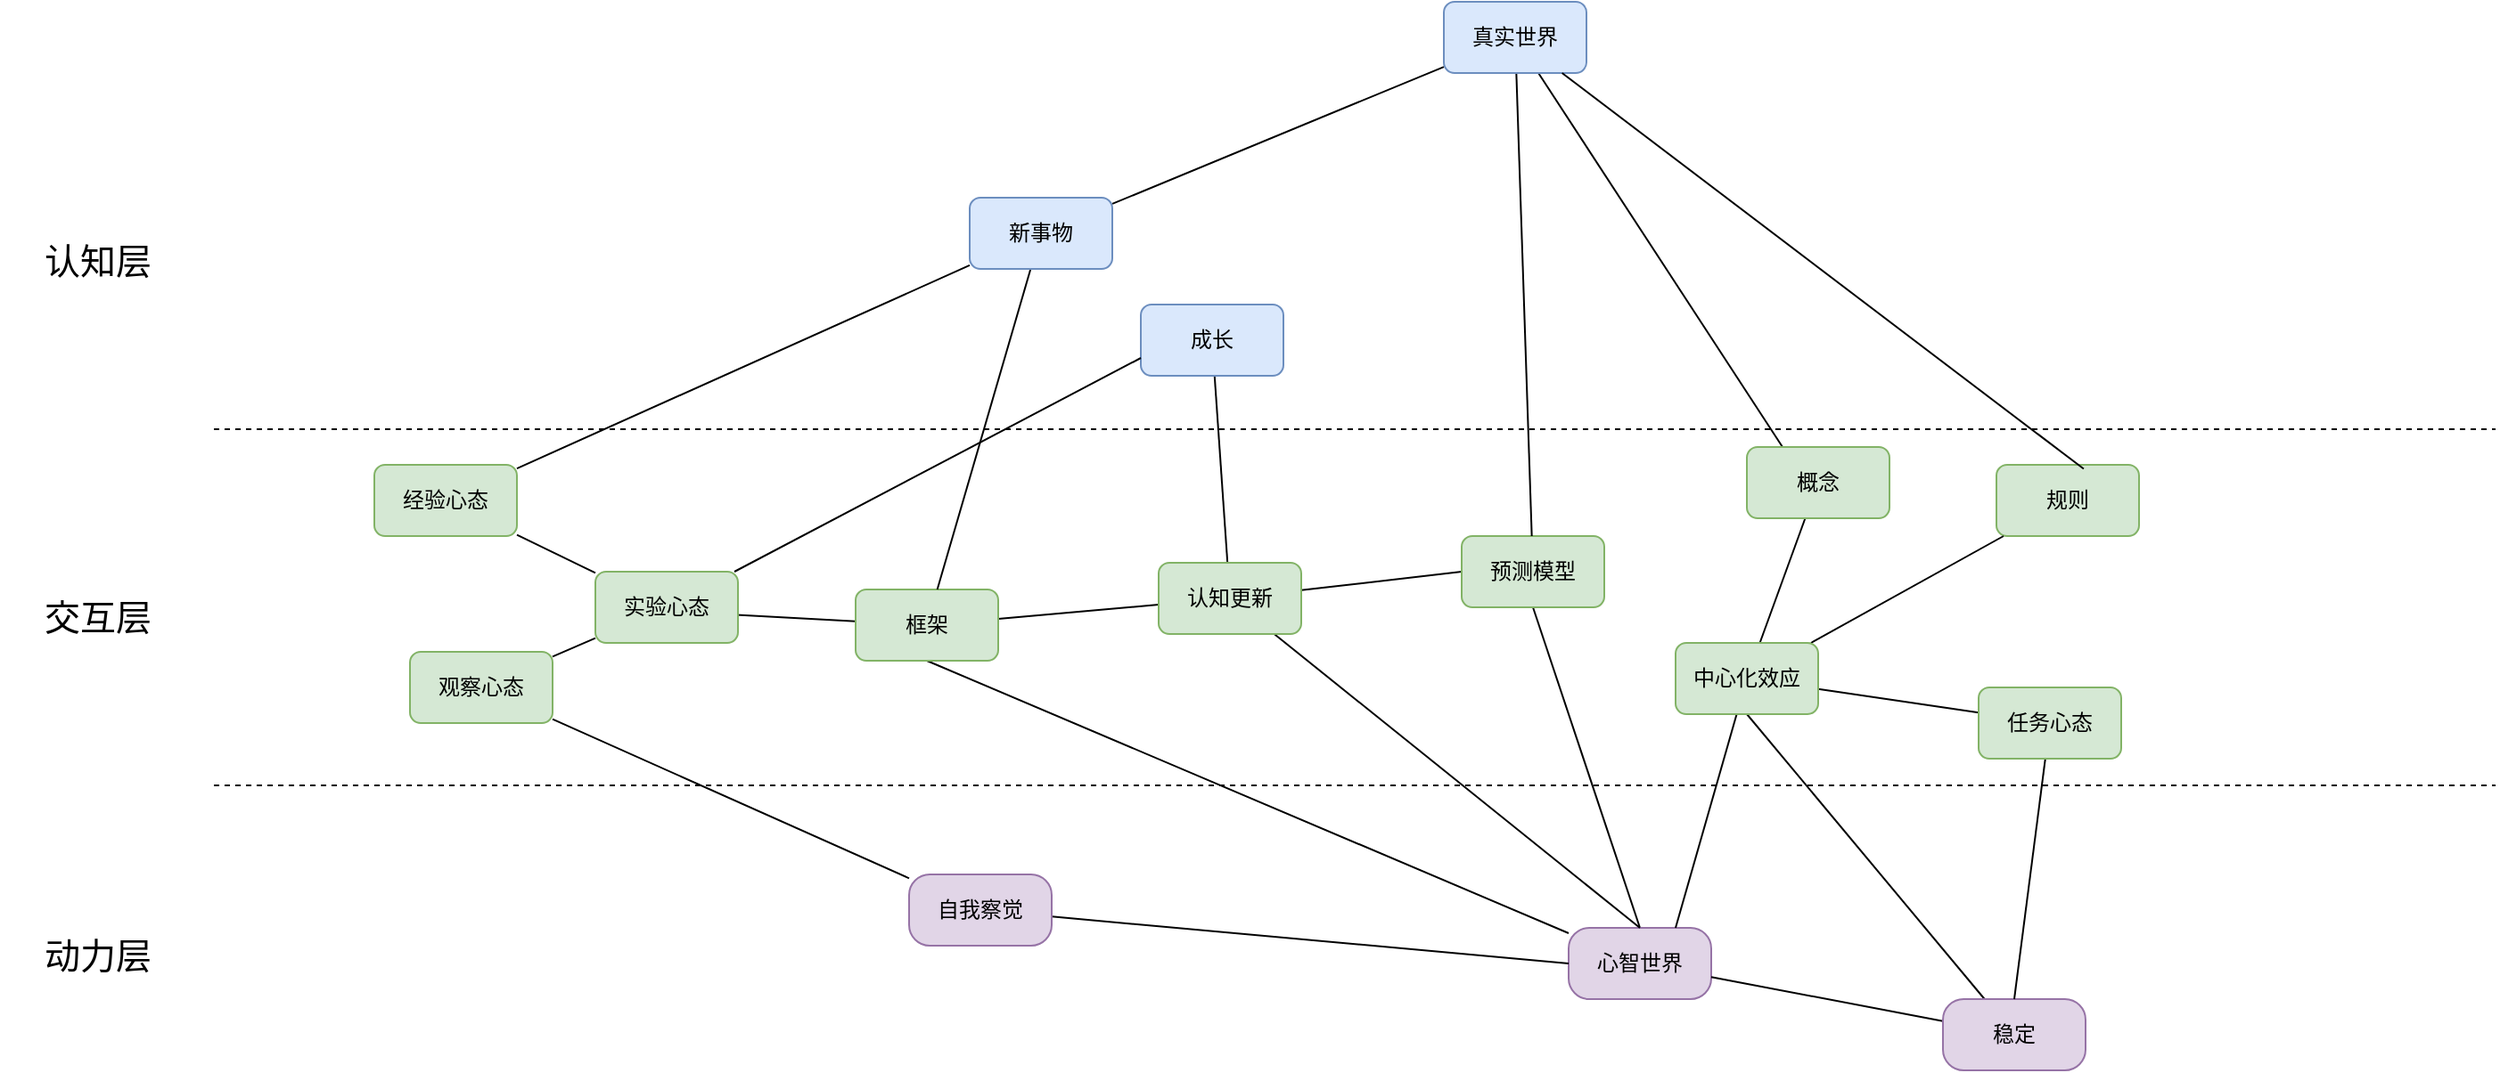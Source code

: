 <mxfile version="24.5.3" type="github">
  <diagram name="第 1 页" id="mk2vvSWg7PKWHR4TqIGU">
    <mxGraphModel dx="1134" dy="593" grid="1" gridSize="10" guides="1" tooltips="1" connect="1" arrows="1" fold="1" page="1" pageScale="1" pageWidth="827" pageHeight="1169" math="0" shadow="0">
      <root>
        <mxCell id="0" />
        <mxCell id="1" parent="0" />
        <mxCell id="l2Wfg2gdX9lSR1tj45w3-1" value="" style="endArrow=none;dashed=1;html=1;rounded=0;" edge="1" parent="1">
          <mxGeometry width="50" height="50" relative="1" as="geometry">
            <mxPoint x="160" y="440" as="sourcePoint" />
            <mxPoint x="1440" y="440" as="targetPoint" />
          </mxGeometry>
        </mxCell>
        <mxCell id="l2Wfg2gdX9lSR1tj45w3-2" value="" style="endArrow=none;dashed=1;html=1;rounded=0;" edge="1" parent="1">
          <mxGeometry width="50" height="50" relative="1" as="geometry">
            <mxPoint x="160" y="640" as="sourcePoint" />
            <mxPoint x="1440" y="640" as="targetPoint" />
          </mxGeometry>
        </mxCell>
        <mxCell id="l2Wfg2gdX9lSR1tj45w3-3" value="认知层" style="text;html=1;strokeColor=none;fillColor=none;align=center;verticalAlign=middle;whiteSpace=wrap;rounded=0;fontSize=20;" vertex="1" parent="1">
          <mxGeometry x="40" y="330" width="110" height="30" as="geometry" />
        </mxCell>
        <mxCell id="l2Wfg2gdX9lSR1tj45w3-4" value="交互层" style="text;html=1;strokeColor=none;fillColor=none;align=center;verticalAlign=middle;whiteSpace=wrap;rounded=0;fontSize=20;" vertex="1" parent="1">
          <mxGeometry x="40" y="530" width="110" height="30" as="geometry" />
        </mxCell>
        <mxCell id="l2Wfg2gdX9lSR1tj45w3-5" value="动力层" style="text;html=1;strokeColor=none;fillColor=none;align=center;verticalAlign=middle;whiteSpace=wrap;rounded=0;fontSize=20;" vertex="1" parent="1">
          <mxGeometry x="40" y="720" width="110" height="30" as="geometry" />
        </mxCell>
        <mxCell id="l2Wfg2gdX9lSR1tj45w3-60" style="rounded=0;orthogonalLoop=1;jettySize=auto;html=1;endArrow=none;endFill=0;" edge="1" parent="1" source="l2Wfg2gdX9lSR1tj45w3-41" target="l2Wfg2gdX9lSR1tj45w3-48">
          <mxGeometry relative="1" as="geometry" />
        </mxCell>
        <mxCell id="l2Wfg2gdX9lSR1tj45w3-41" value="成长" style="rounded=1;whiteSpace=wrap;html=1;fillColor=#dae8fc;strokeColor=#6c8ebf;" vertex="1" parent="1">
          <mxGeometry x="680" y="370" width="80" height="40" as="geometry" />
        </mxCell>
        <mxCell id="l2Wfg2gdX9lSR1tj45w3-65" style="edgeStyle=none;rounded=0;orthogonalLoop=1;jettySize=auto;html=1;entryX=0.5;entryY=1;entryDx=0;entryDy=0;strokeColor=default;align=center;verticalAlign=middle;fontFamily=Helvetica;fontSize=11;fontColor=default;labelBackgroundColor=default;endArrow=none;endFill=0;" edge="1" parent="1" target="l2Wfg2gdX9lSR1tj45w3-64">
          <mxGeometry relative="1" as="geometry">
            <mxPoint x="960" y="720" as="sourcePoint" />
          </mxGeometry>
        </mxCell>
        <mxCell id="l2Wfg2gdX9lSR1tj45w3-82" style="edgeStyle=none;rounded=0;orthogonalLoop=1;jettySize=auto;html=1;entryX=0.5;entryY=1;entryDx=0;entryDy=0;strokeColor=default;align=center;verticalAlign=middle;fontFamily=Helvetica;fontSize=11;fontColor=default;labelBackgroundColor=default;endArrow=none;endFill=0;" edge="1" parent="1" source="l2Wfg2gdX9lSR1tj45w3-46" target="l2Wfg2gdX9lSR1tj45w3-71">
          <mxGeometry relative="1" as="geometry" />
        </mxCell>
        <mxCell id="l2Wfg2gdX9lSR1tj45w3-46" value="心智世界" style="rounded=1;whiteSpace=wrap;html=1;fillColor=#e1d5e7;strokeColor=#9673a6;arcSize=29;" vertex="1" parent="1">
          <mxGeometry x="920" y="720" width="80" height="40" as="geometry" />
        </mxCell>
        <mxCell id="l2Wfg2gdX9lSR1tj45w3-61" style="edgeStyle=none;rounded=0;orthogonalLoop=1;jettySize=auto;html=1;entryX=0.5;entryY=0;entryDx=0;entryDy=0;strokeColor=default;align=center;verticalAlign=middle;fontFamily=Helvetica;fontSize=11;fontColor=default;labelBackgroundColor=default;endArrow=none;endFill=0;" edge="1" parent="1" source="l2Wfg2gdX9lSR1tj45w3-48" target="l2Wfg2gdX9lSR1tj45w3-46">
          <mxGeometry relative="1" as="geometry" />
        </mxCell>
        <mxCell id="l2Wfg2gdX9lSR1tj45w3-95" style="edgeStyle=none;rounded=0;orthogonalLoop=1;jettySize=auto;html=1;entryX=0;entryY=0.5;entryDx=0;entryDy=0;strokeColor=default;align=center;verticalAlign=middle;fontFamily=Helvetica;fontSize=11;fontColor=default;labelBackgroundColor=default;endArrow=none;endFill=0;" edge="1" parent="1" source="l2Wfg2gdX9lSR1tj45w3-48" target="l2Wfg2gdX9lSR1tj45w3-64">
          <mxGeometry relative="1" as="geometry" />
        </mxCell>
        <mxCell id="l2Wfg2gdX9lSR1tj45w3-97" style="edgeStyle=none;rounded=0;orthogonalLoop=1;jettySize=auto;html=1;strokeColor=default;align=center;verticalAlign=middle;fontFamily=Helvetica;fontSize=11;fontColor=default;labelBackgroundColor=default;endArrow=none;endFill=0;" edge="1" parent="1" source="l2Wfg2gdX9lSR1tj45w3-48" target="l2Wfg2gdX9lSR1tj45w3-71">
          <mxGeometry relative="1" as="geometry" />
        </mxCell>
        <mxCell id="l2Wfg2gdX9lSR1tj45w3-48" value="认知更新" style="rounded=1;whiteSpace=wrap;html=1;fillColor=#d5e8d4;strokeColor=#82b366;" vertex="1" parent="1">
          <mxGeometry x="690" y="515" width="80" height="40" as="geometry" />
        </mxCell>
        <mxCell id="l2Wfg2gdX9lSR1tj45w3-63" style="edgeStyle=none;rounded=0;orthogonalLoop=1;jettySize=auto;html=1;strokeColor=default;align=center;verticalAlign=middle;fontFamily=Helvetica;fontSize=11;fontColor=default;labelBackgroundColor=default;endArrow=none;endFill=0;" edge="1" parent="1" source="l2Wfg2gdX9lSR1tj45w3-62" target="l2Wfg2gdX9lSR1tj45w3-46">
          <mxGeometry relative="1" as="geometry" />
        </mxCell>
        <mxCell id="l2Wfg2gdX9lSR1tj45w3-81" style="edgeStyle=none;rounded=0;orthogonalLoop=1;jettySize=auto;html=1;entryX=0.5;entryY=1;entryDx=0;entryDy=0;strokeColor=default;align=center;verticalAlign=middle;fontFamily=Helvetica;fontSize=11;fontColor=default;labelBackgroundColor=default;endArrow=none;endFill=0;" edge="1" parent="1" source="l2Wfg2gdX9lSR1tj45w3-62" target="l2Wfg2gdX9lSR1tj45w3-77">
          <mxGeometry relative="1" as="geometry" />
        </mxCell>
        <mxCell id="l2Wfg2gdX9lSR1tj45w3-62" value="稳定" style="rounded=1;whiteSpace=wrap;html=1;fillColor=#e1d5e7;strokeColor=#9673a6;arcSize=29;" vertex="1" parent="1">
          <mxGeometry x="1130" y="760" width="80" height="40" as="geometry" />
        </mxCell>
        <mxCell id="l2Wfg2gdX9lSR1tj45w3-64" value="预测模型" style="rounded=1;whiteSpace=wrap;html=1;fillColor=#d5e8d4;strokeColor=#82b366;" vertex="1" parent="1">
          <mxGeometry x="860" y="500" width="80" height="40" as="geometry" />
        </mxCell>
        <mxCell id="l2Wfg2gdX9lSR1tj45w3-68" style="edgeStyle=none;rounded=0;orthogonalLoop=1;jettySize=auto;html=1;strokeColor=default;align=center;verticalAlign=middle;fontFamily=Helvetica;fontSize=11;fontColor=default;labelBackgroundColor=default;endArrow=none;endFill=0;" edge="1" parent="1" source="l2Wfg2gdX9lSR1tj45w3-67" target="l2Wfg2gdX9lSR1tj45w3-64">
          <mxGeometry relative="1" as="geometry" />
        </mxCell>
        <mxCell id="l2Wfg2gdX9lSR1tj45w3-75" style="edgeStyle=none;rounded=0;orthogonalLoop=1;jettySize=auto;html=1;entryX=0.25;entryY=0;entryDx=0;entryDy=0;strokeColor=default;align=center;verticalAlign=middle;fontFamily=Helvetica;fontSize=11;fontColor=default;labelBackgroundColor=default;endArrow=none;endFill=0;" edge="1" parent="1" source="l2Wfg2gdX9lSR1tj45w3-67" target="l2Wfg2gdX9lSR1tj45w3-70">
          <mxGeometry relative="1" as="geometry" />
        </mxCell>
        <mxCell id="l2Wfg2gdX9lSR1tj45w3-85" style="edgeStyle=none;rounded=0;orthogonalLoop=1;jettySize=auto;html=1;strokeColor=default;align=center;verticalAlign=middle;fontFamily=Helvetica;fontSize=11;fontColor=default;labelBackgroundColor=default;endArrow=none;endFill=0;" edge="1" parent="1" source="l2Wfg2gdX9lSR1tj45w3-67" target="l2Wfg2gdX9lSR1tj45w3-84">
          <mxGeometry relative="1" as="geometry" />
        </mxCell>
        <mxCell id="l2Wfg2gdX9lSR1tj45w3-67" value="真实世界" style="rounded=1;whiteSpace=wrap;html=1;fillColor=#dae8fc;strokeColor=#6c8ebf;" vertex="1" parent="1">
          <mxGeometry x="850" y="200" width="80" height="40" as="geometry" />
        </mxCell>
        <mxCell id="l2Wfg2gdX9lSR1tj45w3-78" style="edgeStyle=none;rounded=0;orthogonalLoop=1;jettySize=auto;html=1;strokeColor=default;align=center;verticalAlign=middle;fontFamily=Helvetica;fontSize=11;fontColor=default;labelBackgroundColor=default;endArrow=none;endFill=0;" edge="1" parent="1" source="l2Wfg2gdX9lSR1tj45w3-70" target="l2Wfg2gdX9lSR1tj45w3-77">
          <mxGeometry relative="1" as="geometry" />
        </mxCell>
        <mxCell id="l2Wfg2gdX9lSR1tj45w3-70" value="概念" style="rounded=1;whiteSpace=wrap;html=1;fillColor=#d5e8d4;strokeColor=#82b366;" vertex="1" parent="1">
          <mxGeometry x="1020" y="450" width="80" height="40" as="geometry" />
        </mxCell>
        <mxCell id="l2Wfg2gdX9lSR1tj45w3-89" style="edgeStyle=none;rounded=0;orthogonalLoop=1;jettySize=auto;html=1;entryX=0;entryY=0.5;entryDx=0;entryDy=0;strokeColor=default;align=center;verticalAlign=middle;fontFamily=Helvetica;fontSize=11;fontColor=default;labelBackgroundColor=default;endArrow=none;endFill=0;" edge="1" parent="1" source="l2Wfg2gdX9lSR1tj45w3-71" target="l2Wfg2gdX9lSR1tj45w3-88">
          <mxGeometry relative="1" as="geometry" />
        </mxCell>
        <mxCell id="l2Wfg2gdX9lSR1tj45w3-71" value="框架" style="rounded=1;whiteSpace=wrap;html=1;fillColor=#d5e8d4;strokeColor=#82b366;" vertex="1" parent="1">
          <mxGeometry x="520" y="530" width="80" height="40" as="geometry" />
        </mxCell>
        <mxCell id="l2Wfg2gdX9lSR1tj45w3-72" value="规则" style="rounded=1;whiteSpace=wrap;html=1;fillColor=#d5e8d4;strokeColor=#82b366;" vertex="1" parent="1">
          <mxGeometry x="1160" y="460" width="80" height="40" as="geometry" />
        </mxCell>
        <mxCell id="l2Wfg2gdX9lSR1tj45w3-76" style="edgeStyle=none;rounded=0;orthogonalLoop=1;jettySize=auto;html=1;entryX=0.612;entryY=0.057;entryDx=0;entryDy=0;entryPerimeter=0;strokeColor=default;align=center;verticalAlign=middle;fontFamily=Helvetica;fontSize=11;fontColor=default;labelBackgroundColor=default;endArrow=none;endFill=0;" edge="1" parent="1" source="l2Wfg2gdX9lSR1tj45w3-67" target="l2Wfg2gdX9lSR1tj45w3-72">
          <mxGeometry relative="1" as="geometry" />
        </mxCell>
        <mxCell id="l2Wfg2gdX9lSR1tj45w3-79" style="edgeStyle=none;rounded=0;orthogonalLoop=1;jettySize=auto;html=1;strokeColor=default;align=center;verticalAlign=middle;fontFamily=Helvetica;fontSize=11;fontColor=default;labelBackgroundColor=default;endArrow=none;endFill=0;" edge="1" parent="1" source="l2Wfg2gdX9lSR1tj45w3-77" target="l2Wfg2gdX9lSR1tj45w3-72">
          <mxGeometry relative="1" as="geometry" />
        </mxCell>
        <mxCell id="l2Wfg2gdX9lSR1tj45w3-80" style="edgeStyle=none;rounded=0;orthogonalLoop=1;jettySize=auto;html=1;entryX=0.75;entryY=0;entryDx=0;entryDy=0;strokeColor=default;align=center;verticalAlign=middle;fontFamily=Helvetica;fontSize=11;fontColor=default;labelBackgroundColor=default;endArrow=none;endFill=0;" edge="1" parent="1" source="l2Wfg2gdX9lSR1tj45w3-77" target="l2Wfg2gdX9lSR1tj45w3-46">
          <mxGeometry relative="1" as="geometry" />
        </mxCell>
        <mxCell id="l2Wfg2gdX9lSR1tj45w3-92" style="edgeStyle=none;rounded=0;orthogonalLoop=1;jettySize=auto;html=1;strokeColor=default;align=center;verticalAlign=middle;fontFamily=Helvetica;fontSize=11;fontColor=default;labelBackgroundColor=default;endArrow=none;endFill=0;" edge="1" parent="1" source="l2Wfg2gdX9lSR1tj45w3-77" target="l2Wfg2gdX9lSR1tj45w3-90">
          <mxGeometry relative="1" as="geometry" />
        </mxCell>
        <mxCell id="l2Wfg2gdX9lSR1tj45w3-77" value="中心化效应" style="rounded=1;whiteSpace=wrap;html=1;fillColor=#d5e8d4;strokeColor=#82b366;" vertex="1" parent="1">
          <mxGeometry x="980" y="560" width="80" height="40" as="geometry" />
        </mxCell>
        <mxCell id="l2Wfg2gdX9lSR1tj45w3-86" style="edgeStyle=none;rounded=0;orthogonalLoop=1;jettySize=auto;html=1;strokeColor=default;align=center;verticalAlign=middle;fontFamily=Helvetica;fontSize=11;fontColor=default;labelBackgroundColor=default;endArrow=none;endFill=0;" edge="1" parent="1" source="l2Wfg2gdX9lSR1tj45w3-84" target="l2Wfg2gdX9lSR1tj45w3-71">
          <mxGeometry relative="1" as="geometry" />
        </mxCell>
        <mxCell id="l2Wfg2gdX9lSR1tj45w3-84" value="新事物" style="rounded=1;whiteSpace=wrap;html=1;fillColor=#dae8fc;strokeColor=#6c8ebf;" vertex="1" parent="1">
          <mxGeometry x="584" y="310" width="80" height="40" as="geometry" />
        </mxCell>
        <mxCell id="l2Wfg2gdX9lSR1tj45w3-98" style="edgeStyle=none;rounded=0;orthogonalLoop=1;jettySize=auto;html=1;entryX=0;entryY=0.75;entryDx=0;entryDy=0;strokeColor=default;align=center;verticalAlign=middle;fontFamily=Helvetica;fontSize=11;fontColor=default;labelBackgroundColor=default;endArrow=none;endFill=0;" edge="1" parent="1" source="l2Wfg2gdX9lSR1tj45w3-88" target="l2Wfg2gdX9lSR1tj45w3-41">
          <mxGeometry relative="1" as="geometry" />
        </mxCell>
        <mxCell id="l2Wfg2gdX9lSR1tj45w3-88" value="实验心态" style="rounded=1;whiteSpace=wrap;html=1;fillColor=#d5e8d4;strokeColor=#82b366;" vertex="1" parent="1">
          <mxGeometry x="374" y="520" width="80" height="40" as="geometry" />
        </mxCell>
        <mxCell id="l2Wfg2gdX9lSR1tj45w3-91" style="edgeStyle=none;rounded=0;orthogonalLoop=1;jettySize=auto;html=1;entryX=0.5;entryY=0;entryDx=0;entryDy=0;strokeColor=default;align=center;verticalAlign=middle;fontFamily=Helvetica;fontSize=11;fontColor=default;labelBackgroundColor=default;endArrow=none;endFill=0;" edge="1" parent="1" source="l2Wfg2gdX9lSR1tj45w3-90" target="l2Wfg2gdX9lSR1tj45w3-62">
          <mxGeometry relative="1" as="geometry" />
        </mxCell>
        <mxCell id="l2Wfg2gdX9lSR1tj45w3-90" value="任务心态" style="rounded=1;whiteSpace=wrap;html=1;fillColor=#d5e8d4;strokeColor=#82b366;" vertex="1" parent="1">
          <mxGeometry x="1150" y="585" width="80" height="40" as="geometry" />
        </mxCell>
        <mxCell id="l2Wfg2gdX9lSR1tj45w3-100" style="edgeStyle=none;rounded=0;orthogonalLoop=1;jettySize=auto;html=1;entryX=0;entryY=0.5;entryDx=0;entryDy=0;strokeColor=default;align=center;verticalAlign=middle;fontFamily=Helvetica;fontSize=11;fontColor=default;labelBackgroundColor=default;endArrow=none;endFill=0;" edge="1" parent="1" source="l2Wfg2gdX9lSR1tj45w3-99" target="l2Wfg2gdX9lSR1tj45w3-46">
          <mxGeometry relative="1" as="geometry" />
        </mxCell>
        <mxCell id="l2Wfg2gdX9lSR1tj45w3-99" value="自我察觉" style="rounded=1;whiteSpace=wrap;html=1;fillColor=#e1d5e7;strokeColor=#9673a6;arcSize=29;" vertex="1" parent="1">
          <mxGeometry x="550" y="690" width="80" height="40" as="geometry" />
        </mxCell>
        <mxCell id="l2Wfg2gdX9lSR1tj45w3-104" style="edgeStyle=none;rounded=0;orthogonalLoop=1;jettySize=auto;html=1;strokeColor=default;align=center;verticalAlign=middle;fontFamily=Helvetica;fontSize=11;fontColor=default;labelBackgroundColor=default;endArrow=none;endFill=0;" edge="1" parent="1" source="l2Wfg2gdX9lSR1tj45w3-103" target="l2Wfg2gdX9lSR1tj45w3-99">
          <mxGeometry relative="1" as="geometry" />
        </mxCell>
        <mxCell id="l2Wfg2gdX9lSR1tj45w3-108" style="edgeStyle=none;rounded=0;orthogonalLoop=1;jettySize=auto;html=1;strokeColor=default;align=center;verticalAlign=middle;fontFamily=Helvetica;fontSize=11;fontColor=default;labelBackgroundColor=default;endArrow=none;endFill=0;" edge="1" parent="1" source="l2Wfg2gdX9lSR1tj45w3-103" target="l2Wfg2gdX9lSR1tj45w3-88">
          <mxGeometry relative="1" as="geometry" />
        </mxCell>
        <mxCell id="l2Wfg2gdX9lSR1tj45w3-103" value="观察心态" style="rounded=1;whiteSpace=wrap;html=1;fillColor=#d5e8d4;strokeColor=#82b366;" vertex="1" parent="1">
          <mxGeometry x="270" y="565" width="80" height="40" as="geometry" />
        </mxCell>
        <mxCell id="l2Wfg2gdX9lSR1tj45w3-106" style="edgeStyle=none;rounded=0;orthogonalLoop=1;jettySize=auto;html=1;strokeColor=default;align=center;verticalAlign=middle;fontFamily=Helvetica;fontSize=11;fontColor=default;labelBackgroundColor=default;endArrow=none;endFill=0;" edge="1" parent="1" source="l2Wfg2gdX9lSR1tj45w3-105" target="l2Wfg2gdX9lSR1tj45w3-84">
          <mxGeometry relative="1" as="geometry" />
        </mxCell>
        <mxCell id="l2Wfg2gdX9lSR1tj45w3-107" style="edgeStyle=none;rounded=0;orthogonalLoop=1;jettySize=auto;html=1;strokeColor=default;align=center;verticalAlign=middle;fontFamily=Helvetica;fontSize=11;fontColor=default;labelBackgroundColor=default;endArrow=none;endFill=0;" edge="1" parent="1" source="l2Wfg2gdX9lSR1tj45w3-105" target="l2Wfg2gdX9lSR1tj45w3-88">
          <mxGeometry relative="1" as="geometry" />
        </mxCell>
        <mxCell id="l2Wfg2gdX9lSR1tj45w3-105" value="经验心态" style="rounded=1;whiteSpace=wrap;html=1;fillColor=#d5e8d4;strokeColor=#82b366;" vertex="1" parent="1">
          <mxGeometry x="250" y="460" width="80" height="40" as="geometry" />
        </mxCell>
      </root>
    </mxGraphModel>
  </diagram>
</mxfile>
